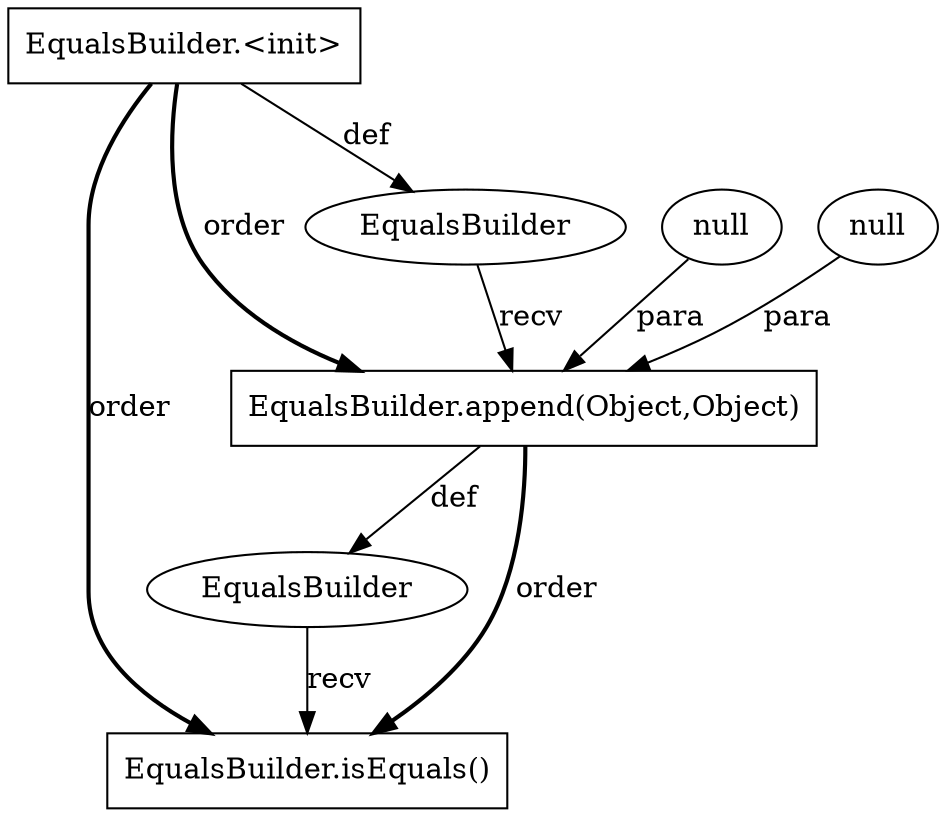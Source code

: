 digraph "AUG" {

  1 [ label="EqualsBuilder.isEquals()" shape="box" ];
  2 [ label="EqualsBuilder" shape="ellipse" ];
  3 [ label="EqualsBuilder.append(Object,Object)" shape="box" ];
  4 [ label="null" shape="ellipse" ];
  5 [ label="EqualsBuilder" shape="ellipse" ];
  6 [ label="EqualsBuilder.<init>" shape="box" ];
  7 [ label="null" shape="ellipse" ];
  3 -> 1 [ label="order" style="bold" ];
  2 -> 1 [ label="recv" style="solid" ];
  6 -> 1 [ label="order" style="bold" ];
  3 -> 2 [ label="def" style="solid" ];
  6 -> 3 [ label="order" style="bold" ];
  5 -> 3 [ label="recv" style="solid" ];
  7 -> 3 [ label="para" style="solid" ];
  4 -> 3 [ label="para" style="solid" ];
  6 -> 5 [ label="def" style="solid" ];
}

